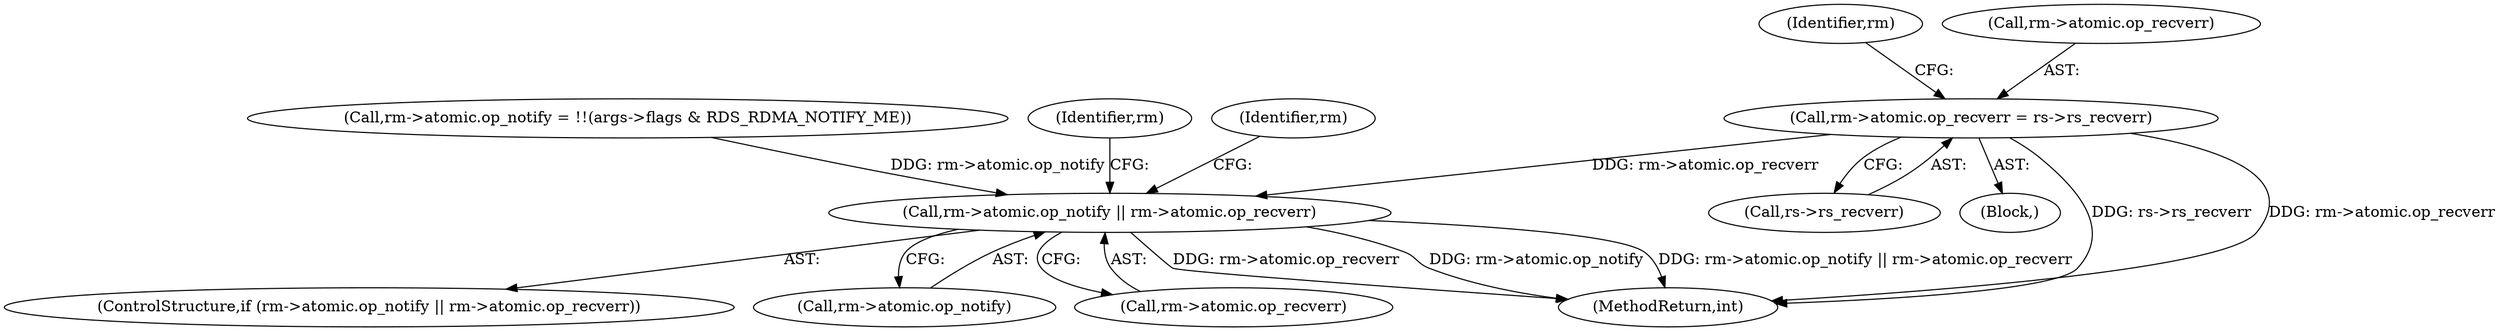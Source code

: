 digraph "0_linux_7d11f77f84b27cef452cee332f4e469503084737@API" {
"1000359" [label="(Call,rm->atomic.op_recverr = rs->rs_recverr)"];
"1000433" [label="(Call,rm->atomic.op_notify || rm->atomic.op_recverr)"];
"1000539" [label="(MethodReturn,int)"];
"1000432" [label="(ControlStructure,if (rm->atomic.op_notify || rm->atomic.op_recverr))"];
"1000371" [label="(Identifier,rm)"];
"1000360" [label="(Call,rm->atomic.op_recverr)"];
"1000326" [label="(Call,rm->atomic.op_notify = !!(args->flags & RDS_RDMA_NOTIFY_ME))"];
"1000434" [label="(Call,rm->atomic.op_notify)"];
"1000433" [label="(Call,rm->atomic.op_notify || rm->atomic.op_recverr)"];
"1000439" [label="(Call,rm->atomic.op_recverr)"];
"1000365" [label="(Call,rs->rs_recverr)"];
"1000108" [label="(Block,)"];
"1000448" [label="(Identifier,rm)"];
"1000359" [label="(Call,rm->atomic.op_recverr = rs->rs_recverr)"];
"1000496" [label="(Identifier,rm)"];
"1000359" -> "1000108"  [label="AST: "];
"1000359" -> "1000365"  [label="CFG: "];
"1000360" -> "1000359"  [label="AST: "];
"1000365" -> "1000359"  [label="AST: "];
"1000371" -> "1000359"  [label="CFG: "];
"1000359" -> "1000539"  [label="DDG: rs->rs_recverr"];
"1000359" -> "1000539"  [label="DDG: rm->atomic.op_recverr"];
"1000359" -> "1000433"  [label="DDG: rm->atomic.op_recverr"];
"1000433" -> "1000432"  [label="AST: "];
"1000433" -> "1000434"  [label="CFG: "];
"1000433" -> "1000439"  [label="CFG: "];
"1000434" -> "1000433"  [label="AST: "];
"1000439" -> "1000433"  [label="AST: "];
"1000448" -> "1000433"  [label="CFG: "];
"1000496" -> "1000433"  [label="CFG: "];
"1000433" -> "1000539"  [label="DDG: rm->atomic.op_notify"];
"1000433" -> "1000539"  [label="DDG: rm->atomic.op_notify || rm->atomic.op_recverr"];
"1000433" -> "1000539"  [label="DDG: rm->atomic.op_recverr"];
"1000326" -> "1000433"  [label="DDG: rm->atomic.op_notify"];
}
